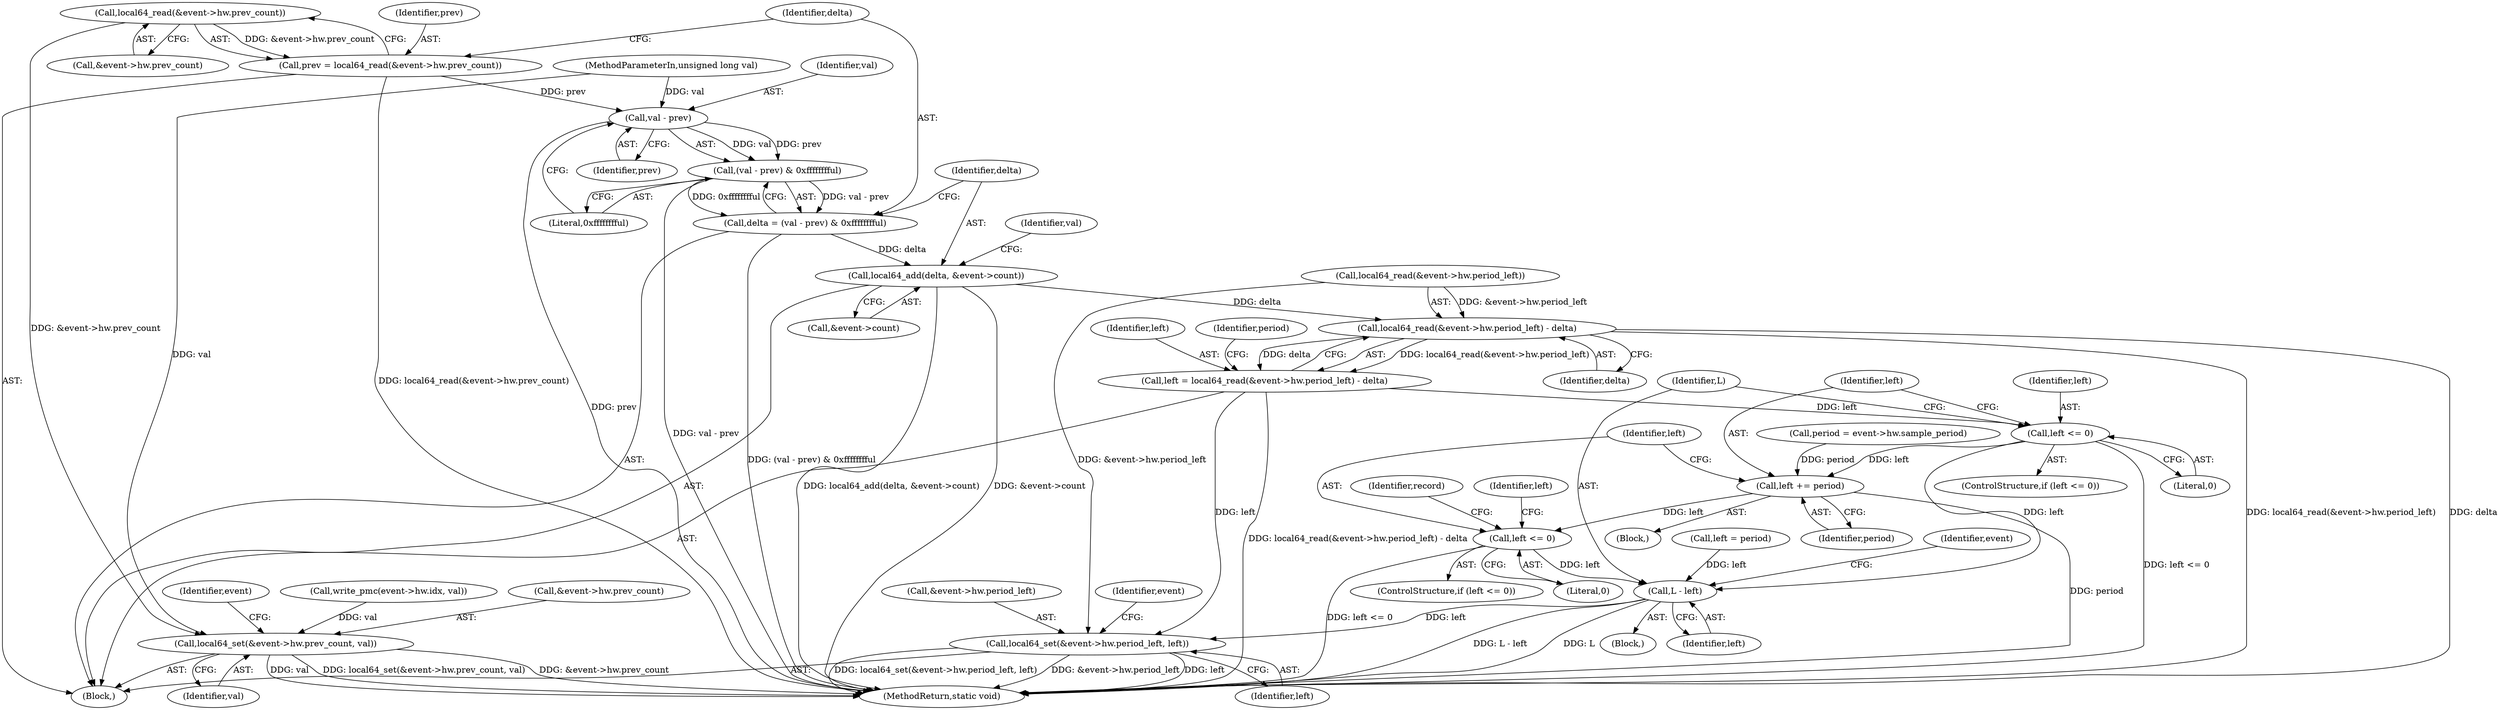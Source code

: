 digraph "0_linux_a8b0ca17b80e92faab46ee7179ba9e99ccb61233_18@API" {
"1000143" [label="(Call,local64_read(&event->hw.prev_count))"];
"1000141" [label="(Call,prev = local64_read(&event->hw.prev_count))"];
"1000153" [label="(Call,val - prev)"];
"1000152" [label="(Call,(val - prev) & 0xfffffffful)"];
"1000150" [label="(Call,delta = (val - prev) & 0xfffffffful)"];
"1000157" [label="(Call,local64_add(delta, &event->count))"];
"1000168" [label="(Call,local64_read(&event->hw.period_left) - delta)"];
"1000166" [label="(Call,left = local64_read(&event->hw.period_left) - delta)"];
"1000181" [label="(Call,left <= 0)"];
"1000185" [label="(Call,left += period)"];
"1000189" [label="(Call,left <= 0)"];
"1000209" [label="(Call,L - left)"];
"1000227" [label="(Call,local64_set(&event->hw.period_left, left))"];
"1000219" [label="(Call,local64_set(&event->hw.prev_count, val))"];
"1000212" [label="(Call,write_pmc(event->hw.idx, val))"];
"1000167" [label="(Identifier,left)"];
"1000178" [label="(Identifier,period)"];
"1000209" [label="(Call,L - left)"];
"1000155" [label="(Identifier,prev)"];
"1000236" [label="(Identifier,event)"];
"1000220" [label="(Call,&event->hw.prev_count)"];
"1000186" [label="(Identifier,left)"];
"1000108" [label="(Block,)"];
"1000234" [label="(Identifier,left)"];
"1000188" [label="(ControlStructure,if (left <= 0))"];
"1000196" [label="(Identifier,record)"];
"1000183" [label="(Literal,0)"];
"1000193" [label="(Identifier,left)"];
"1000211" [label="(Identifier,left)"];
"1000189" [label="(Call,left <= 0)"];
"1000187" [label="(Identifier,period)"];
"1000182" [label="(Identifier,left)"];
"1000159" [label="(Call,&event->count)"];
"1000185" [label="(Call,left += period)"];
"1000168" [label="(Call,local64_read(&event->hw.period_left) - delta)"];
"1000228" [label="(Call,&event->hw.period_left)"];
"1000191" [label="(Literal,0)"];
"1000142" [label="(Identifier,prev)"];
"1000226" [label="(Identifier,val)"];
"1000166" [label="(Call,left = local64_read(&event->hw.period_left) - delta)"];
"1000110" [label="(Call,period = event->hw.sample_period)"];
"1000164" [label="(Identifier,val)"];
"1000152" [label="(Call,(val - prev) & 0xfffffffful)"];
"1000151" [label="(Identifier,delta)"];
"1000192" [label="(Call,left = period)"];
"1000215" [label="(Identifier,event)"];
"1000179" [label="(Block,)"];
"1000181" [label="(Call,left <= 0)"];
"1000144" [label="(Call,&event->hw.prev_count)"];
"1000154" [label="(Identifier,val)"];
"1000150" [label="(Call,delta = (val - prev) & 0xfffffffful)"];
"1000143" [label="(Call,local64_read(&event->hw.prev_count))"];
"1000264" [label="(MethodReturn,static void)"];
"1000184" [label="(Block,)"];
"1000105" [label="(MethodParameterIn,unsigned long val)"];
"1000190" [label="(Identifier,left)"];
"1000180" [label="(ControlStructure,if (left <= 0))"];
"1000227" [label="(Call,local64_set(&event->hw.period_left, left))"];
"1000156" [label="(Literal,0xfffffffful)"];
"1000219" [label="(Call,local64_set(&event->hw.prev_count, val))"];
"1000176" [label="(Identifier,delta)"];
"1000169" [label="(Call,local64_read(&event->hw.period_left))"];
"1000231" [label="(Identifier,event)"];
"1000158" [label="(Identifier,delta)"];
"1000210" [label="(Identifier,L)"];
"1000141" [label="(Call,prev = local64_read(&event->hw.prev_count))"];
"1000157" [label="(Call,local64_add(delta, &event->count))"];
"1000153" [label="(Call,val - prev)"];
"1000143" -> "1000141"  [label="AST: "];
"1000143" -> "1000144"  [label="CFG: "];
"1000144" -> "1000143"  [label="AST: "];
"1000141" -> "1000143"  [label="CFG: "];
"1000143" -> "1000141"  [label="DDG: &event->hw.prev_count"];
"1000143" -> "1000219"  [label="DDG: &event->hw.prev_count"];
"1000141" -> "1000108"  [label="AST: "];
"1000142" -> "1000141"  [label="AST: "];
"1000151" -> "1000141"  [label="CFG: "];
"1000141" -> "1000264"  [label="DDG: local64_read(&event->hw.prev_count)"];
"1000141" -> "1000153"  [label="DDG: prev"];
"1000153" -> "1000152"  [label="AST: "];
"1000153" -> "1000155"  [label="CFG: "];
"1000154" -> "1000153"  [label="AST: "];
"1000155" -> "1000153"  [label="AST: "];
"1000156" -> "1000153"  [label="CFG: "];
"1000153" -> "1000264"  [label="DDG: prev"];
"1000153" -> "1000152"  [label="DDG: val"];
"1000153" -> "1000152"  [label="DDG: prev"];
"1000105" -> "1000153"  [label="DDG: val"];
"1000152" -> "1000150"  [label="AST: "];
"1000152" -> "1000156"  [label="CFG: "];
"1000156" -> "1000152"  [label="AST: "];
"1000150" -> "1000152"  [label="CFG: "];
"1000152" -> "1000264"  [label="DDG: val - prev"];
"1000152" -> "1000150"  [label="DDG: val - prev"];
"1000152" -> "1000150"  [label="DDG: 0xfffffffful"];
"1000150" -> "1000108"  [label="AST: "];
"1000151" -> "1000150"  [label="AST: "];
"1000158" -> "1000150"  [label="CFG: "];
"1000150" -> "1000264"  [label="DDG: (val - prev) & 0xfffffffful"];
"1000150" -> "1000157"  [label="DDG: delta"];
"1000157" -> "1000108"  [label="AST: "];
"1000157" -> "1000159"  [label="CFG: "];
"1000158" -> "1000157"  [label="AST: "];
"1000159" -> "1000157"  [label="AST: "];
"1000164" -> "1000157"  [label="CFG: "];
"1000157" -> "1000264"  [label="DDG: &event->count"];
"1000157" -> "1000264"  [label="DDG: local64_add(delta, &event->count)"];
"1000157" -> "1000168"  [label="DDG: delta"];
"1000168" -> "1000166"  [label="AST: "];
"1000168" -> "1000176"  [label="CFG: "];
"1000169" -> "1000168"  [label="AST: "];
"1000176" -> "1000168"  [label="AST: "];
"1000166" -> "1000168"  [label="CFG: "];
"1000168" -> "1000264"  [label="DDG: local64_read(&event->hw.period_left)"];
"1000168" -> "1000264"  [label="DDG: delta"];
"1000168" -> "1000166"  [label="DDG: local64_read(&event->hw.period_left)"];
"1000168" -> "1000166"  [label="DDG: delta"];
"1000169" -> "1000168"  [label="DDG: &event->hw.period_left"];
"1000166" -> "1000108"  [label="AST: "];
"1000167" -> "1000166"  [label="AST: "];
"1000178" -> "1000166"  [label="CFG: "];
"1000166" -> "1000264"  [label="DDG: local64_read(&event->hw.period_left) - delta"];
"1000166" -> "1000181"  [label="DDG: left"];
"1000166" -> "1000227"  [label="DDG: left"];
"1000181" -> "1000180"  [label="AST: "];
"1000181" -> "1000183"  [label="CFG: "];
"1000182" -> "1000181"  [label="AST: "];
"1000183" -> "1000181"  [label="AST: "];
"1000186" -> "1000181"  [label="CFG: "];
"1000210" -> "1000181"  [label="CFG: "];
"1000181" -> "1000264"  [label="DDG: left <= 0"];
"1000181" -> "1000185"  [label="DDG: left"];
"1000181" -> "1000209"  [label="DDG: left"];
"1000185" -> "1000184"  [label="AST: "];
"1000185" -> "1000187"  [label="CFG: "];
"1000186" -> "1000185"  [label="AST: "];
"1000187" -> "1000185"  [label="AST: "];
"1000190" -> "1000185"  [label="CFG: "];
"1000185" -> "1000264"  [label="DDG: period"];
"1000110" -> "1000185"  [label="DDG: period"];
"1000185" -> "1000189"  [label="DDG: left"];
"1000189" -> "1000188"  [label="AST: "];
"1000189" -> "1000191"  [label="CFG: "];
"1000190" -> "1000189"  [label="AST: "];
"1000191" -> "1000189"  [label="AST: "];
"1000193" -> "1000189"  [label="CFG: "];
"1000196" -> "1000189"  [label="CFG: "];
"1000189" -> "1000264"  [label="DDG: left <= 0"];
"1000189" -> "1000209"  [label="DDG: left"];
"1000209" -> "1000179"  [label="AST: "];
"1000209" -> "1000211"  [label="CFG: "];
"1000210" -> "1000209"  [label="AST: "];
"1000211" -> "1000209"  [label="AST: "];
"1000215" -> "1000209"  [label="CFG: "];
"1000209" -> "1000264"  [label="DDG: L - left"];
"1000209" -> "1000264"  [label="DDG: L"];
"1000192" -> "1000209"  [label="DDG: left"];
"1000209" -> "1000227"  [label="DDG: left"];
"1000227" -> "1000108"  [label="AST: "];
"1000227" -> "1000234"  [label="CFG: "];
"1000228" -> "1000227"  [label="AST: "];
"1000234" -> "1000227"  [label="AST: "];
"1000236" -> "1000227"  [label="CFG: "];
"1000227" -> "1000264"  [label="DDG: local64_set(&event->hw.period_left, left)"];
"1000227" -> "1000264"  [label="DDG: &event->hw.period_left"];
"1000227" -> "1000264"  [label="DDG: left"];
"1000169" -> "1000227"  [label="DDG: &event->hw.period_left"];
"1000219" -> "1000108"  [label="AST: "];
"1000219" -> "1000226"  [label="CFG: "];
"1000220" -> "1000219"  [label="AST: "];
"1000226" -> "1000219"  [label="AST: "];
"1000231" -> "1000219"  [label="CFG: "];
"1000219" -> "1000264"  [label="DDG: val"];
"1000219" -> "1000264"  [label="DDG: local64_set(&event->hw.prev_count, val)"];
"1000219" -> "1000264"  [label="DDG: &event->hw.prev_count"];
"1000212" -> "1000219"  [label="DDG: val"];
"1000105" -> "1000219"  [label="DDG: val"];
}
